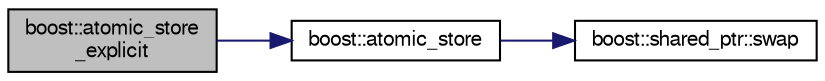digraph "boost::atomic_store_explicit"
{
  bgcolor="transparent";
  edge [fontname="FreeSans",fontsize="10",labelfontname="FreeSans",labelfontsize="10"];
  node [fontname="FreeSans",fontsize="10",shape=record];
  rankdir="LR";
  Node1 [label="boost::atomic_store\l_explicit",height=0.2,width=0.4,color="black", fillcolor="grey75", style="filled" fontcolor="black"];
  Node1 -> Node2 [color="midnightblue",fontsize="10",style="solid",fontname="FreeSans"];
  Node2 [label="boost::atomic_store",height=0.2,width=0.4,color="black",URL="$d4/da9/namespaceboost.html#a8ad2de7e358794f915f6324942ff57d7"];
  Node2 -> Node3 [color="midnightblue",fontsize="10",style="solid",fontname="FreeSans"];
  Node3 [label="boost::shared_ptr::swap",height=0.2,width=0.4,color="black",URL="$da/d18/classboost_1_1shared__ptr.html#a35e547e16fa205e5d727929789fd7ac9"];
}

